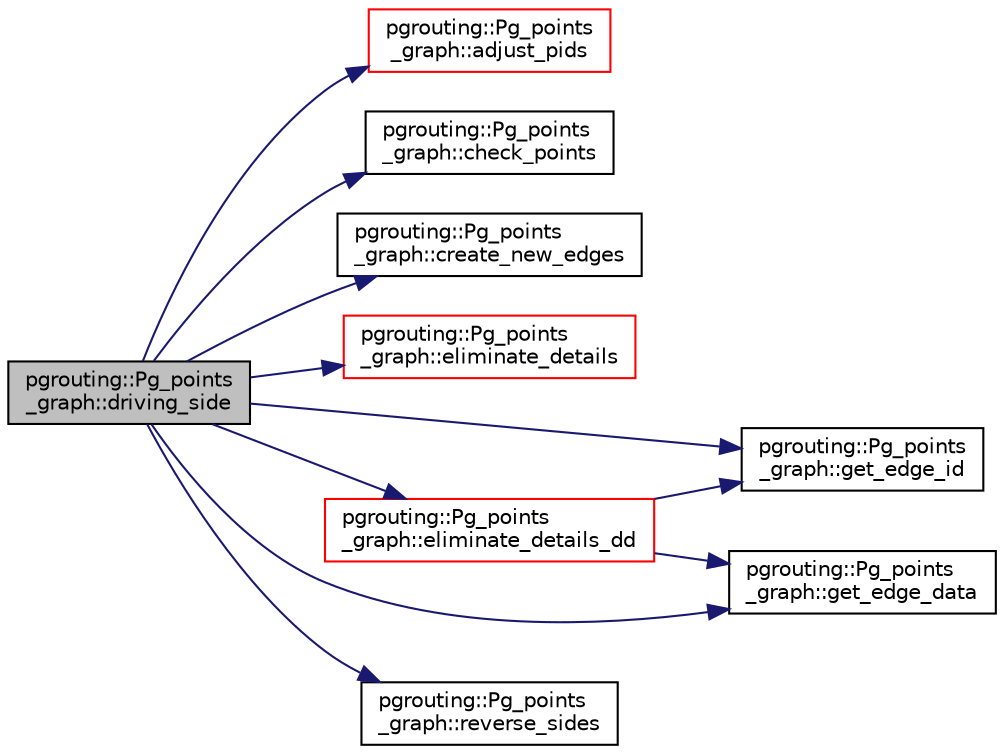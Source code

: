 digraph "pgrouting::Pg_points_graph::driving_side"
{
  edge [fontname="Helvetica",fontsize="10",labelfontname="Helvetica",labelfontsize="10"];
  node [fontname="Helvetica",fontsize="10",shape=record];
  rankdir="LR";
  Node42 [label="pgrouting::Pg_points\l_graph::driving_side",height=0.2,width=0.4,color="black", fillcolor="grey75", style="filled", fontcolor="black"];
  Node42 -> Node43 [color="midnightblue",fontsize="10",style="solid",fontname="Helvetica"];
  Node43 [label="pgrouting::Pg_points\l_graph::adjust_pids",height=0.2,width=0.4,color="red", fillcolor="white", style="filled",URL="$classpgrouting_1_1Pg__points__graph.html#a66a8d1a0fef72e913ec6c2250c695346"];
  Node42 -> Node49 [color="midnightblue",fontsize="10",style="solid",fontname="Helvetica"];
  Node49 [label="pgrouting::Pg_points\l_graph::check_points",height=0.2,width=0.4,color="black", fillcolor="white", style="filled",URL="$classpgrouting_1_1Pg__points__graph.html#ae96c2f3d7c30c58d49a179f3bc8667ef"];
  Node42 -> Node50 [color="midnightblue",fontsize="10",style="solid",fontname="Helvetica"];
  Node50 [label="pgrouting::Pg_points\l_graph::create_new_edges",height=0.2,width=0.4,color="black", fillcolor="white", style="filled",URL="$classpgrouting_1_1Pg__points__graph.html#a6cfa664e56d95c0d13bbb4c9251b73bf"];
  Node42 -> Node51 [color="midnightblue",fontsize="10",style="solid",fontname="Helvetica"];
  Node51 [label="pgrouting::Pg_points\l_graph::eliminate_details",height=0.2,width=0.4,color="red", fillcolor="white", style="filled",URL="$classpgrouting_1_1Pg__points__graph.html#a3116d404b1aeab4255b83a96c040686c"];
  Node42 -> Node52 [color="midnightblue",fontsize="10",style="solid",fontname="Helvetica"];
  Node52 [label="pgrouting::Pg_points\l_graph::eliminate_details_dd",height=0.2,width=0.4,color="red", fillcolor="white", style="filled",URL="$classpgrouting_1_1Pg__points__graph.html#ad4eec360b2b5b8244d4bf927c03d6bb0"];
  Node52 -> Node53 [color="midnightblue",fontsize="10",style="solid",fontname="Helvetica"];
  Node53 [label="pgrouting::Pg_points\l_graph::get_edge_id",height=0.2,width=0.4,color="black", fillcolor="white", style="filled",URL="$classpgrouting_1_1Pg__points__graph.html#a9ef279b5c23bc9ffba4d8effd0f1b4c2"];
  Node52 -> Node54 [color="midnightblue",fontsize="10",style="solid",fontname="Helvetica"];
  Node54 [label="pgrouting::Pg_points\l_graph::get_edge_data",height=0.2,width=0.4,color="black", fillcolor="white", style="filled",URL="$classpgrouting_1_1Pg__points__graph.html#a51a2eb6cb4f7efa76bdbf8ef60b47048"];
  Node42 -> Node54 [color="midnightblue",fontsize="10",style="solid",fontname="Helvetica"];
  Node42 -> Node53 [color="midnightblue",fontsize="10",style="solid",fontname="Helvetica"];
  Node42 -> Node55 [color="midnightblue",fontsize="10",style="solid",fontname="Helvetica"];
  Node55 [label="pgrouting::Pg_points\l_graph::reverse_sides",height=0.2,width=0.4,color="black", fillcolor="white", style="filled",URL="$classpgrouting_1_1Pg__points__graph.html#a2ee852d3c7d0462464c63158402239f9"];
}
